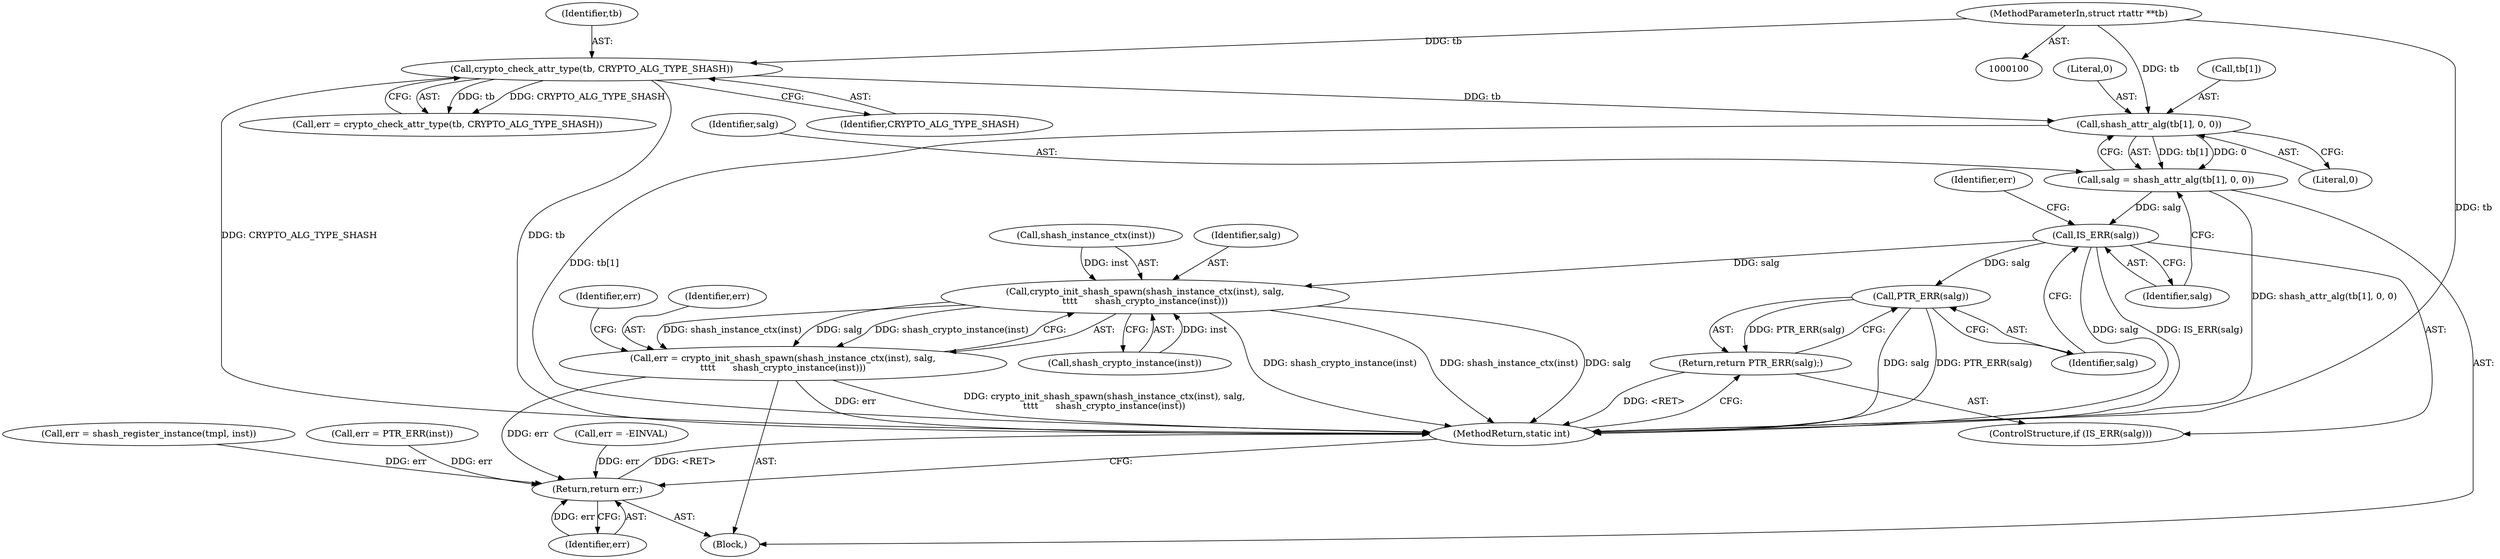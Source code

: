 digraph "0_linux_af3ff8045bbf3e32f1a448542e73abb4c8ceb6f1@array" {
"1000121" [label="(Call,shash_attr_alg(tb[1], 0, 0))"];
"1000112" [label="(Call,crypto_check_attr_type(tb, CRYPTO_ALG_TYPE_SHASH))"];
"1000102" [label="(MethodParameterIn,struct rtattr **tb)"];
"1000119" [label="(Call,salg = shash_attr_alg(tb[1], 0, 0))"];
"1000128" [label="(Call,IS_ERR(salg))"];
"1000131" [label="(Call,PTR_ERR(salg))"];
"1000130" [label="(Return,return PTR_ERR(salg);)"];
"1000181" [label="(Call,crypto_init_shash_spawn(shash_instance_ctx(inst), salg,\n\t\t\t\t      shash_crypto_instance(inst)))"];
"1000179" [label="(Call,err = crypto_init_shash_spawn(shash_instance_ctx(inst), salg,\n\t\t\t\t      shash_crypto_instance(inst)))"];
"1000344" [label="(Return,return err;)"];
"1000130" [label="(Return,return PTR_ERR(salg);)"];
"1000113" [label="(Identifier,tb)"];
"1000131" [label="(Call,PTR_ERR(salg))"];
"1000344" [label="(Return,return err;)"];
"1000185" [label="(Call,shash_crypto_instance(inst))"];
"1000345" [label="(Identifier,err)"];
"1000119" [label="(Call,salg = shash_attr_alg(tb[1], 0, 0))"];
"1000329" [label="(Call,err = shash_register_instance(tmpl, inst))"];
"1000122" [label="(Call,tb[1])"];
"1000346" [label="(MethodReturn,static int)"];
"1000114" [label="(Identifier,CRYPTO_ALG_TYPE_SHASH)"];
"1000126" [label="(Literal,0)"];
"1000181" [label="(Call,crypto_init_shash_spawn(shash_instance_ctx(inst), salg,\n\t\t\t\t      shash_crypto_instance(inst)))"];
"1000134" [label="(Identifier,err)"];
"1000180" [label="(Identifier,err)"];
"1000127" [label="(ControlStructure,if (IS_ERR(salg)))"];
"1000125" [label="(Literal,0)"];
"1000184" [label="(Identifier,salg)"];
"1000132" [label="(Identifier,salg)"];
"1000128" [label="(Call,IS_ERR(salg))"];
"1000188" [label="(Identifier,err)"];
"1000112" [label="(Call,crypto_check_attr_type(tb, CRYPTO_ALG_TYPE_SHASH))"];
"1000171" [label="(Call,err = PTR_ERR(inst))"];
"1000102" [label="(MethodParameterIn,struct rtattr **tb)"];
"1000120" [label="(Identifier,salg)"];
"1000179" [label="(Call,err = crypto_init_shash_spawn(shash_instance_ctx(inst), salg,\n\t\t\t\t      shash_crypto_instance(inst)))"];
"1000110" [label="(Call,err = crypto_check_attr_type(tb, CRYPTO_ALG_TYPE_SHASH))"];
"1000129" [label="(Identifier,salg)"];
"1000133" [label="(Call,err = -EINVAL)"];
"1000121" [label="(Call,shash_attr_alg(tb[1], 0, 0))"];
"1000103" [label="(Block,)"];
"1000182" [label="(Call,shash_instance_ctx(inst))"];
"1000121" -> "1000119"  [label="AST: "];
"1000121" -> "1000126"  [label="CFG: "];
"1000122" -> "1000121"  [label="AST: "];
"1000125" -> "1000121"  [label="AST: "];
"1000126" -> "1000121"  [label="AST: "];
"1000119" -> "1000121"  [label="CFG: "];
"1000121" -> "1000346"  [label="DDG: tb[1]"];
"1000121" -> "1000119"  [label="DDG: tb[1]"];
"1000121" -> "1000119"  [label="DDG: 0"];
"1000112" -> "1000121"  [label="DDG: tb"];
"1000102" -> "1000121"  [label="DDG: tb"];
"1000112" -> "1000110"  [label="AST: "];
"1000112" -> "1000114"  [label="CFG: "];
"1000113" -> "1000112"  [label="AST: "];
"1000114" -> "1000112"  [label="AST: "];
"1000110" -> "1000112"  [label="CFG: "];
"1000112" -> "1000346"  [label="DDG: CRYPTO_ALG_TYPE_SHASH"];
"1000112" -> "1000346"  [label="DDG: tb"];
"1000112" -> "1000110"  [label="DDG: tb"];
"1000112" -> "1000110"  [label="DDG: CRYPTO_ALG_TYPE_SHASH"];
"1000102" -> "1000112"  [label="DDG: tb"];
"1000102" -> "1000100"  [label="AST: "];
"1000102" -> "1000346"  [label="DDG: tb"];
"1000119" -> "1000103"  [label="AST: "];
"1000120" -> "1000119"  [label="AST: "];
"1000129" -> "1000119"  [label="CFG: "];
"1000119" -> "1000346"  [label="DDG: shash_attr_alg(tb[1], 0, 0)"];
"1000119" -> "1000128"  [label="DDG: salg"];
"1000128" -> "1000127"  [label="AST: "];
"1000128" -> "1000129"  [label="CFG: "];
"1000129" -> "1000128"  [label="AST: "];
"1000132" -> "1000128"  [label="CFG: "];
"1000134" -> "1000128"  [label="CFG: "];
"1000128" -> "1000346"  [label="DDG: salg"];
"1000128" -> "1000346"  [label="DDG: IS_ERR(salg)"];
"1000128" -> "1000131"  [label="DDG: salg"];
"1000128" -> "1000181"  [label="DDG: salg"];
"1000131" -> "1000130"  [label="AST: "];
"1000131" -> "1000132"  [label="CFG: "];
"1000132" -> "1000131"  [label="AST: "];
"1000130" -> "1000131"  [label="CFG: "];
"1000131" -> "1000346"  [label="DDG: salg"];
"1000131" -> "1000346"  [label="DDG: PTR_ERR(salg)"];
"1000131" -> "1000130"  [label="DDG: PTR_ERR(salg)"];
"1000130" -> "1000127"  [label="AST: "];
"1000346" -> "1000130"  [label="CFG: "];
"1000130" -> "1000346"  [label="DDG: <RET>"];
"1000181" -> "1000179"  [label="AST: "];
"1000181" -> "1000185"  [label="CFG: "];
"1000182" -> "1000181"  [label="AST: "];
"1000184" -> "1000181"  [label="AST: "];
"1000185" -> "1000181"  [label="AST: "];
"1000179" -> "1000181"  [label="CFG: "];
"1000181" -> "1000346"  [label="DDG: shash_crypto_instance(inst)"];
"1000181" -> "1000346"  [label="DDG: shash_instance_ctx(inst)"];
"1000181" -> "1000346"  [label="DDG: salg"];
"1000181" -> "1000179"  [label="DDG: shash_instance_ctx(inst)"];
"1000181" -> "1000179"  [label="DDG: salg"];
"1000181" -> "1000179"  [label="DDG: shash_crypto_instance(inst)"];
"1000182" -> "1000181"  [label="DDG: inst"];
"1000185" -> "1000181"  [label="DDG: inst"];
"1000179" -> "1000103"  [label="AST: "];
"1000180" -> "1000179"  [label="AST: "];
"1000188" -> "1000179"  [label="CFG: "];
"1000179" -> "1000346"  [label="DDG: crypto_init_shash_spawn(shash_instance_ctx(inst), salg,\n\t\t\t\t      shash_crypto_instance(inst))"];
"1000179" -> "1000346"  [label="DDG: err"];
"1000179" -> "1000344"  [label="DDG: err"];
"1000344" -> "1000103"  [label="AST: "];
"1000344" -> "1000345"  [label="CFG: "];
"1000345" -> "1000344"  [label="AST: "];
"1000346" -> "1000344"  [label="CFG: "];
"1000344" -> "1000346"  [label="DDG: <RET>"];
"1000345" -> "1000344"  [label="DDG: err"];
"1000171" -> "1000344"  [label="DDG: err"];
"1000133" -> "1000344"  [label="DDG: err"];
"1000329" -> "1000344"  [label="DDG: err"];
}
